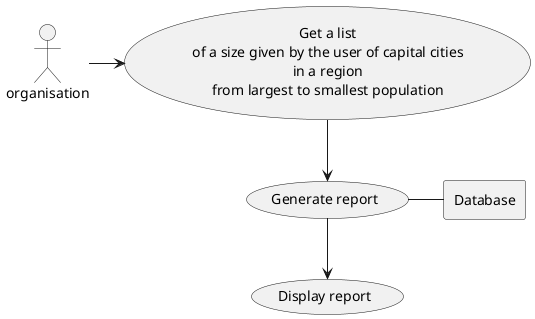 @startuml
'https://plantuml.com/use-case-diagram

:organisation: as User

rectangle Database

usecase UC1 as "Get a list
of a size given by the user of capital cities
in a region
from largest to smallest population"

usecase Use as "Generate report"

usecase Display as "Display report"

User -> UC1
UC1 --> Use
Use - Database
Use --> Display

@enduml